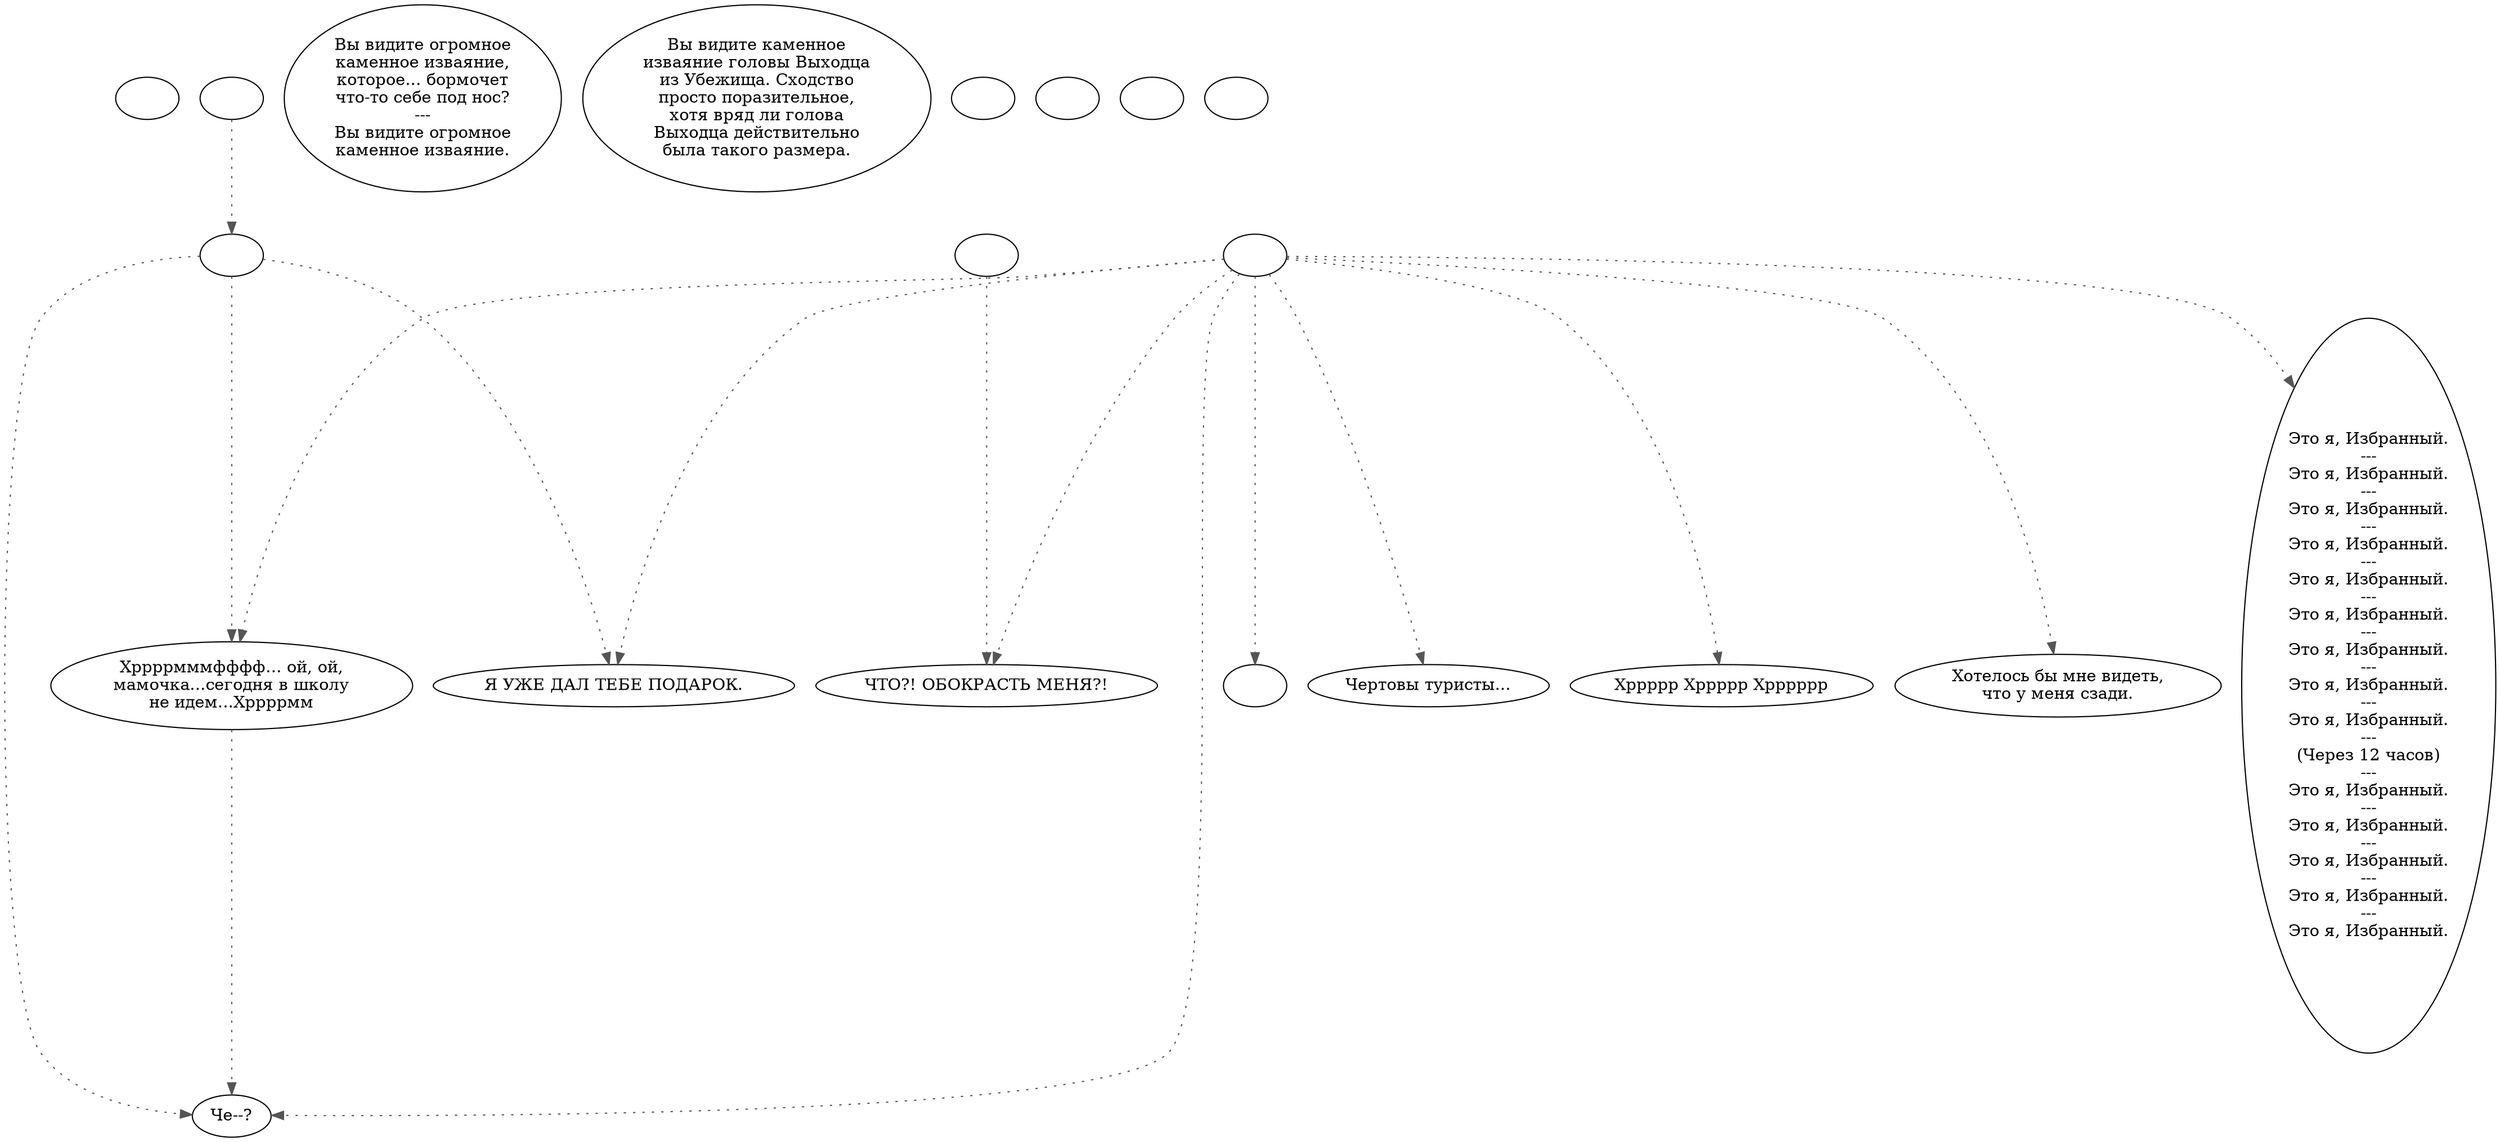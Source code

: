digraph ecbhead {
  "start" [style=filled       fillcolor="#FFFFFF"       color="#000000"]
  "start" [label=""]
  "use_p_proc" [style=filled       fillcolor="#FFFFFF"       color="#000000"]
  "use_p_proc" -> "Node007" [style=dotted color="#555555"]
  "use_p_proc" -> "Node005" [style=dotted color="#555555"]
  "use_p_proc" -> "Node004" [style=dotted color="#555555"]
  "use_p_proc" [label=""]
  "look_at_p_proc" [style=filled       fillcolor="#FFFFFF"       color="#000000"]
  "look_at_p_proc" [label="Вы видите огромное\nкаменное изваяние,\nкоторое... бормочет\nчто-то себе под нос?\n---\nВы видите огромное\nкаменное изваяние."]
  "description_p_proc" [style=filled       fillcolor="#FFFFFF"       color="#000000"]
  "description_p_proc" [label="Вы видите каменное\nизваяние головы Выходца\nиз Убежища. Сходство\nпросто поразительное,\nхотя вряд ли голова\nВыходца действительно\nбыла такого размера."]
  "use_skill_on_p_proc" [style=filled       fillcolor="#FFFFFF"       color="#000000"]
  "use_skill_on_p_proc" -> "Node008" [style=dotted color="#555555"]
  "use_skill_on_p_proc" [label=""]
  "use_obj_on_p_proc" [style=filled       fillcolor="#FFFFFF"       color="#000000"]
  "use_obj_on_p_proc" -> "use_p_proc" [style=dotted color="#555555"]
  "use_obj_on_p_proc" [label=""]
  "damage_p_proc" [style=filled       fillcolor="#FFFFFF"       color="#000000"]
  "damage_p_proc" [label=""]
  "map_enter_p_proc" [style=filled       fillcolor="#FFFFFF"       color="#000000"]
  "map_enter_p_proc" [label=""]
  "map_update_p_proc" [style=filled       fillcolor="#FFFFFF"       color="#000000"]
  "map_update_p_proc" [label=""]
  "talk_p_proc" [style=filled       fillcolor="#FFFFFF"       color="#000000"]
  "talk_p_proc" [label=""]
  "Node001" [style=filled       fillcolor="#FFFFFF"       color="#000000"]
  "Node001" [label="Чертовы туристы..."]
  "Node002" [style=filled       fillcolor="#FFFFFF"       color="#000000"]
  "Node002" [label="Хррррр Хррррр Хрррррр"]
  "Node003" [style=filled       fillcolor="#FFFFFF"       color="#000000"]
  "Node003" [label="Хотелось бы мне видеть,\nчто у меня сзади."]
  "Node004" [style=filled       fillcolor="#FFFFFF"       color="#000000"]
  "Node004" -> "Node005" [style=dotted color="#555555"]
  "Node004" [label="Хррррмммфффф... ой, ой,\nмамочка...сегодня в школу\nне идем...Хррррмм"]
  "Node005" [style=filled       fillcolor="#FFFFFF"       color="#000000"]
  "Node005" [label="Че--?"]
  "Node006" [style=filled       fillcolor="#FFFFFF"       color="#000000"]
  "Node006" [label="Это я, Избранный.\n---\nЭто я, Избранный.\n---\nЭто я, Избранный.\n---\nЭто я, Избранный.\n---\nЭто я, Избранный.\n---\nЭто я, Избранный.\n---\nЭто я, Избранный.\n---\nЭто я, Избранный.\n---\nЭто я, Избранный.\n---\n(Через 12 часов)\n---\nЭто я, Избранный.\n---\nЭто я, Избранный.\n---\nЭто я, Избранный.\n---\nЭто я, Избранный.\n---\nЭто я, Избранный."]
  "Node007" [style=filled       fillcolor="#FFFFFF"       color="#000000"]
  "Node007" [label="Я УЖЕ ДАЛ ТЕБЕ ПОДАРОК."]
  "Node008" [style=filled       fillcolor="#FFFFFF"       color="#000000"]
  "Node008" [label="ЧТО?! ОБОКРАСТЬ МЕНЯ?!"]
  "playerStepBack" [style=filled       fillcolor="#FFFFFF"       color="#000000"]
  "playerStepBack" [label=""]
  "timed_event_p_proc" [style=filled       fillcolor="#FFFFFF"       color="#000000"]
  "timed_event_p_proc" -> "Node004" [style=dotted color="#555555"]
  "timed_event_p_proc" -> "Node005" [style=dotted color="#555555"]
  "timed_event_p_proc" -> "Node006" [style=dotted color="#555555"]
  "timed_event_p_proc" -> "Node007" [style=dotted color="#555555"]
  "timed_event_p_proc" -> "Node008" [style=dotted color="#555555"]
  "timed_event_p_proc" -> "playerStepBack" [style=dotted color="#555555"]
  "timed_event_p_proc" -> "Node001" [style=dotted color="#555555"]
  "timed_event_p_proc" -> "Node003" [style=dotted color="#555555"]
  "timed_event_p_proc" -> "Node002" [style=dotted color="#555555"]
  "timed_event_p_proc" [label=""]
}